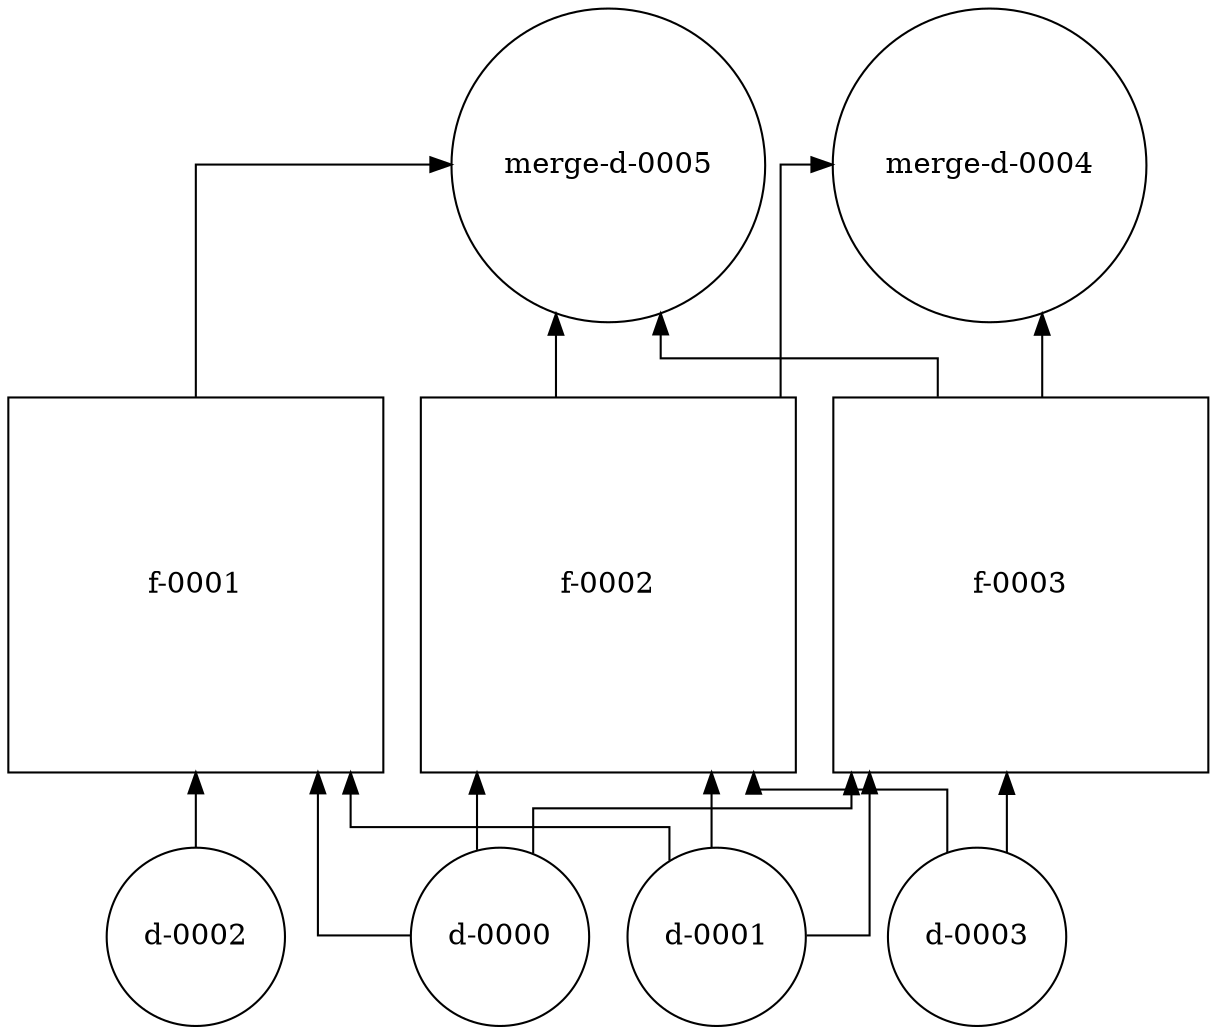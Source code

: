 strict digraph  {
rankdir=BT;
splines=ortho;
"d-0000" [bipartite=data, idx=0, shape="circle"];
"d-0001" [bipartite=data, idx=1, shape="circle"];
"d-0002" [bipartite=data, idx=2, shape="circle"];
"f-0001" [bipartite=func, idx=1, mod="RandomForestRegressor(bootstrap=True, criterion='mse', max_depth=5,\n           max_features='auto', max_leaf_nodes=None,\n           min_impurity_decrease=0.0, min_impurity_split=None,\n           min_samples_leaf=1, min_samples_split=2,\n           min_weight_fraction_leaf=0.0, n_estimators=5, n_jobs=None,\n           oob_score=False, random_state=None, verbose=0, warm_start=False)", shape="square", width="2.5"];
"d-0003" [bipartite=data, idx=3, shape="circle"];
"f-0002" [bipartite=func, idx=2, mod="RandomForestRegressor(bootstrap=True, criterion='mse', max_depth=5,\n           max_features='auto', max_leaf_nodes=None,\n           min_impurity_decrease=0.0, min_impurity_split=None,\n           min_samples_leaf=1, min_samples_split=2,\n           min_weight_fraction_leaf=0.0, n_estimators=5, n_jobs=None,\n           oob_score=False, random_state=None, verbose=0, warm_start=False)", shape="square", width="2.5"];
"f-0003" [bipartite=func, idx=3, mod="RandomForestRegressor(bootstrap=True, criterion='mse', max_depth=5,\n           max_features='auto', max_leaf_nodes=None,\n           min_impurity_decrease=0.0, min_impurity_split=None,\n           min_samples_leaf=1, min_samples_split=2,\n           min_weight_fraction_leaf=0.0, n_estimators=5, n_jobs=None,\n           oob_score=False, random_state=None, verbose=0, warm_start=False)", shape="square", width="2.5"];
"merge-d-0005" [bipartite=data, idx=5, shape="circle"];
"merge-d-0004" [bipartite=data, idx=4, shape="circle"];
"d-0000" -> "f-0001"  [idx=0];
"d-0000" -> "f-0002"  [idx=0];
"d-0000" -> "f-0003"  [idx=0];
"d-0001" -> "f-0001"  [idx=1];
"d-0001" -> "f-0002"  [idx=1];
"d-0001" -> "f-0003"  [idx=1];
"d-0002" -> "f-0001"  [idx=2];
"f-0001" -> "merge-d-0005"  [idx=5];
"d-0003" -> "f-0002"  [idx=3];
"d-0003" -> "f-0003"  [idx=3];
"f-0002" -> "merge-d-0005"  [idx=5];
"f-0002" -> "merge-d-0004"  [idx=4];
"f-0003" -> "merge-d-0005"  [idx=5];
"f-0003" -> "merge-d-0004"  [idx=4];
}

